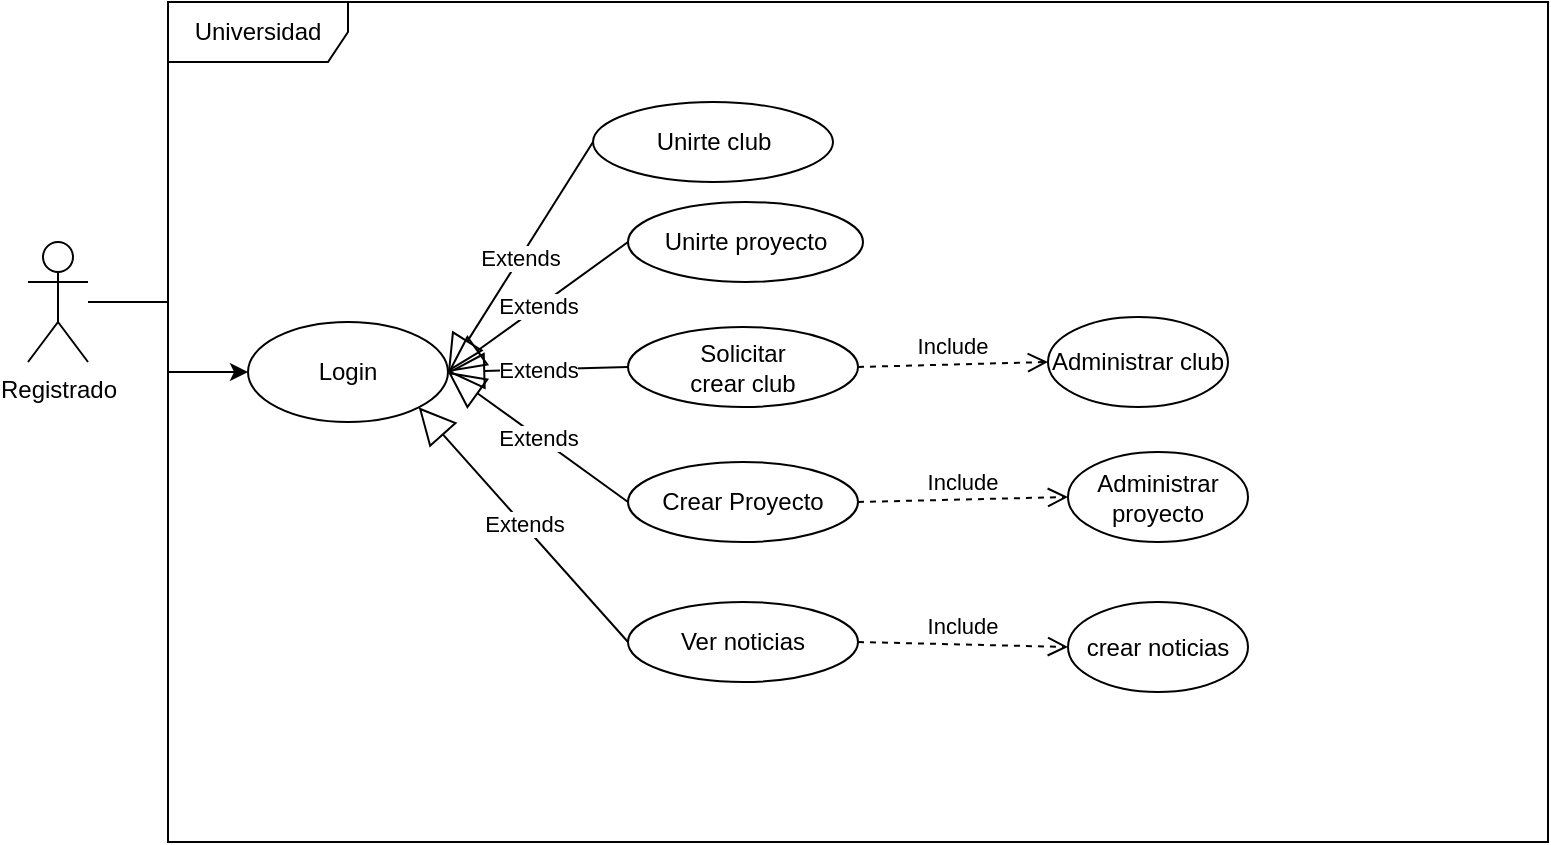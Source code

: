 <mxfile version="18.0.2" type="github">
  <diagram id="53BumLkaKDK1KYzclEw2" name="Página-1">
    <mxGraphModel dx="1238" dy="548" grid="1" gridSize="10" guides="1" tooltips="1" connect="1" arrows="1" fold="1" page="1" pageScale="1" pageWidth="827" pageHeight="1169" math="0" shadow="0">
      <root>
        <mxCell id="0" />
        <mxCell id="1" parent="0" />
        <mxCell id="msjhiTr1S4sQjELjs0MU-1" value="Universidad" style="shape=umlFrame;whiteSpace=wrap;html=1;width=90;height=30;" vertex="1" parent="1">
          <mxGeometry x="110" y="60" width="690" height="420" as="geometry" />
        </mxCell>
        <mxCell id="msjhiTr1S4sQjELjs0MU-21" style="edgeStyle=orthogonalEdgeStyle;rounded=0;orthogonalLoop=1;jettySize=auto;html=1;entryX=0;entryY=0.5;entryDx=0;entryDy=0;" edge="1" parent="1" source="msjhiTr1S4sQjELjs0MU-2" target="msjhiTr1S4sQjELjs0MU-3">
          <mxGeometry relative="1" as="geometry" />
        </mxCell>
        <mxCell id="msjhiTr1S4sQjELjs0MU-2" value="Registrado" style="shape=umlActor;verticalLabelPosition=bottom;verticalAlign=top;html=1;" vertex="1" parent="1">
          <mxGeometry x="40" y="180" width="30" height="60" as="geometry" />
        </mxCell>
        <mxCell id="msjhiTr1S4sQjELjs0MU-3" value="Login" style="ellipse;whiteSpace=wrap;html=1;" vertex="1" parent="1">
          <mxGeometry x="150" y="220" width="100" height="50" as="geometry" />
        </mxCell>
        <mxCell id="msjhiTr1S4sQjELjs0MU-4" value="Unirte club" style="ellipse;whiteSpace=wrap;html=1;" vertex="1" parent="1">
          <mxGeometry x="322.5" y="110" width="120" height="40" as="geometry" />
        </mxCell>
        <mxCell id="msjhiTr1S4sQjELjs0MU-5" value="Unirte proyecto" style="ellipse;whiteSpace=wrap;html=1;" vertex="1" parent="1">
          <mxGeometry x="340" y="160" width="117.5" height="40" as="geometry" />
        </mxCell>
        <mxCell id="msjhiTr1S4sQjELjs0MU-6" value="Solicitar &lt;br&gt;crear club" style="ellipse;whiteSpace=wrap;html=1;" vertex="1" parent="1">
          <mxGeometry x="340" y="222.5" width="115" height="40" as="geometry" />
        </mxCell>
        <mxCell id="msjhiTr1S4sQjELjs0MU-7" value="Crear Proyecto" style="ellipse;whiteSpace=wrap;html=1;" vertex="1" parent="1">
          <mxGeometry x="340" y="290" width="115" height="40" as="geometry" />
        </mxCell>
        <mxCell id="msjhiTr1S4sQjELjs0MU-8" value="Administrar club" style="ellipse;whiteSpace=wrap;html=1;" vertex="1" parent="1">
          <mxGeometry x="550" y="217.5" width="90" height="45" as="geometry" />
        </mxCell>
        <mxCell id="msjhiTr1S4sQjELjs0MU-9" value="Administrar proyecto" style="ellipse;whiteSpace=wrap;html=1;" vertex="1" parent="1">
          <mxGeometry x="560" y="285" width="90" height="45" as="geometry" />
        </mxCell>
        <mxCell id="msjhiTr1S4sQjELjs0MU-10" value="Extends" style="endArrow=block;endSize=16;endFill=0;html=1;rounded=0;exitX=0;exitY=0.5;exitDx=0;exitDy=0;entryX=1;entryY=0.5;entryDx=0;entryDy=0;" edge="1" parent="1" source="msjhiTr1S4sQjELjs0MU-4" target="msjhiTr1S4sQjELjs0MU-3">
          <mxGeometry width="160" relative="1" as="geometry">
            <mxPoint x="410" y="245" as="sourcePoint" />
            <mxPoint x="250" y="245" as="targetPoint" />
          </mxGeometry>
        </mxCell>
        <mxCell id="msjhiTr1S4sQjELjs0MU-11" value="Extends" style="endArrow=block;endSize=16;endFill=0;html=1;rounded=0;exitX=0;exitY=0.5;exitDx=0;exitDy=0;entryX=1;entryY=0.5;entryDx=0;entryDy=0;" edge="1" parent="1" source="msjhiTr1S4sQjELjs0MU-5" target="msjhiTr1S4sQjELjs0MU-3">
          <mxGeometry width="160" relative="1" as="geometry">
            <mxPoint x="290" y="120" as="sourcePoint" />
            <mxPoint x="260" y="255" as="targetPoint" />
          </mxGeometry>
        </mxCell>
        <mxCell id="msjhiTr1S4sQjELjs0MU-12" value="Extends" style="endArrow=block;endSize=16;endFill=0;html=1;rounded=0;exitX=0;exitY=0.5;exitDx=0;exitDy=0;entryX=1;entryY=0.5;entryDx=0;entryDy=0;" edge="1" parent="1" source="msjhiTr1S4sQjELjs0MU-6" target="msjhiTr1S4sQjELjs0MU-3">
          <mxGeometry width="160" relative="1" as="geometry">
            <mxPoint x="292.5" y="170" as="sourcePoint" />
            <mxPoint x="260" y="255" as="targetPoint" />
          </mxGeometry>
        </mxCell>
        <mxCell id="msjhiTr1S4sQjELjs0MU-13" value="Extends" style="endArrow=block;endSize=16;endFill=0;html=1;rounded=0;exitX=0;exitY=0.5;exitDx=0;exitDy=0;entryX=1;entryY=0.5;entryDx=0;entryDy=0;" edge="1" parent="1" source="msjhiTr1S4sQjELjs0MU-7" target="msjhiTr1S4sQjELjs0MU-3">
          <mxGeometry width="160" relative="1" as="geometry">
            <mxPoint x="295" y="230" as="sourcePoint" />
            <mxPoint x="260" y="255" as="targetPoint" />
          </mxGeometry>
        </mxCell>
        <mxCell id="msjhiTr1S4sQjELjs0MU-14" value="Include" style="html=1;verticalAlign=bottom;endArrow=open;dashed=1;endSize=8;rounded=0;entryX=0;entryY=0.5;entryDx=0;entryDy=0;exitX=1;exitY=0.5;exitDx=0;exitDy=0;" edge="1" parent="1" source="msjhiTr1S4sQjELjs0MU-6" target="msjhiTr1S4sQjELjs0MU-8">
          <mxGeometry relative="1" as="geometry">
            <mxPoint x="450" y="280" as="sourcePoint" />
            <mxPoint x="370" y="280" as="targetPoint" />
          </mxGeometry>
        </mxCell>
        <mxCell id="msjhiTr1S4sQjELjs0MU-16" value="Include" style="html=1;verticalAlign=bottom;endArrow=open;dashed=1;endSize=8;rounded=0;entryX=0;entryY=0.5;entryDx=0;entryDy=0;exitX=1;exitY=0.5;exitDx=0;exitDy=0;" edge="1" parent="1" source="msjhiTr1S4sQjELjs0MU-7" target="msjhiTr1S4sQjELjs0MU-9">
          <mxGeometry relative="1" as="geometry">
            <mxPoint x="445" y="330" as="sourcePoint" />
            <mxPoint x="530" y="322.5" as="targetPoint" />
          </mxGeometry>
        </mxCell>
        <mxCell id="msjhiTr1S4sQjELjs0MU-17" value="Ver noticias" style="ellipse;whiteSpace=wrap;html=1;" vertex="1" parent="1">
          <mxGeometry x="340" y="360" width="115" height="40" as="geometry" />
        </mxCell>
        <mxCell id="msjhiTr1S4sQjELjs0MU-18" value="Extends" style="endArrow=block;endSize=16;endFill=0;html=1;rounded=0;exitX=0;exitY=0.5;exitDx=0;exitDy=0;entryX=1;entryY=1;entryDx=0;entryDy=0;" edge="1" parent="1" source="msjhiTr1S4sQjELjs0MU-17" target="msjhiTr1S4sQjELjs0MU-3">
          <mxGeometry width="160" relative="1" as="geometry">
            <mxPoint x="322.5" y="445" as="sourcePoint" />
            <mxPoint x="253" y="250" as="targetPoint" />
          </mxGeometry>
        </mxCell>
        <mxCell id="msjhiTr1S4sQjELjs0MU-19" value="crear noticias" style="ellipse;whiteSpace=wrap;html=1;" vertex="1" parent="1">
          <mxGeometry x="560" y="360" width="90" height="45" as="geometry" />
        </mxCell>
        <mxCell id="msjhiTr1S4sQjELjs0MU-20" value="Include" style="html=1;verticalAlign=bottom;endArrow=open;dashed=1;endSize=8;rounded=0;entryX=0;entryY=0.5;entryDx=0;entryDy=0;exitX=1;exitY=0.5;exitDx=0;exitDy=0;" edge="1" parent="1" source="msjhiTr1S4sQjELjs0MU-17" target="msjhiTr1S4sQjELjs0MU-19">
          <mxGeometry relative="1" as="geometry">
            <mxPoint x="445" y="390" as="sourcePoint" />
            <mxPoint x="570" y="372.5" as="targetPoint" />
          </mxGeometry>
        </mxCell>
      </root>
    </mxGraphModel>
  </diagram>
</mxfile>
